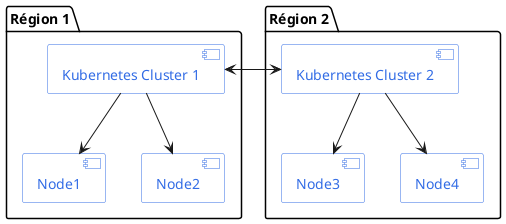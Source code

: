 @startuml

skinparam component {
    BackgroundColor white
    BorderColor #326ce5
    FontColor #326ce5
}

package "Région 1" {
    [Kubernetes Cluster 1] as k8s1
    [Node1] as n1
    [Node2] as n2
    k8s1 -down-> n1
    k8s1 -down-> n2
}

package "Région 2" {
[Kubernetes Cluster 2] as k8s2
    [Node3] as n3
    [Node4] as n4
    k8s2 -down-> n3
    k8s2 -down-> n4
}

k8s1 <-> k8s2

@enduml
